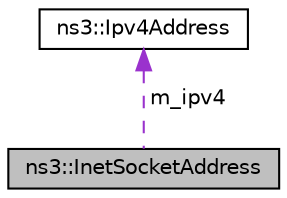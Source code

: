 digraph "ns3::InetSocketAddress"
{
 // LATEX_PDF_SIZE
  edge [fontname="Helvetica",fontsize="10",labelfontname="Helvetica",labelfontsize="10"];
  node [fontname="Helvetica",fontsize="10",shape=record];
  Node1 [label="ns3::InetSocketAddress",height=0.2,width=0.4,color="black", fillcolor="grey75", style="filled", fontcolor="black",tooltip="an Inet address class"];
  Node2 -> Node1 [dir="back",color="darkorchid3",fontsize="10",style="dashed",label=" m_ipv4" ,fontname="Helvetica"];
  Node2 [label="ns3::Ipv4Address",height=0.2,width=0.4,color="black", fillcolor="white", style="filled",URL="$classns3_1_1_ipv4_address.html",tooltip="Ipv4 addresses are stored in host order in this class."];
}
